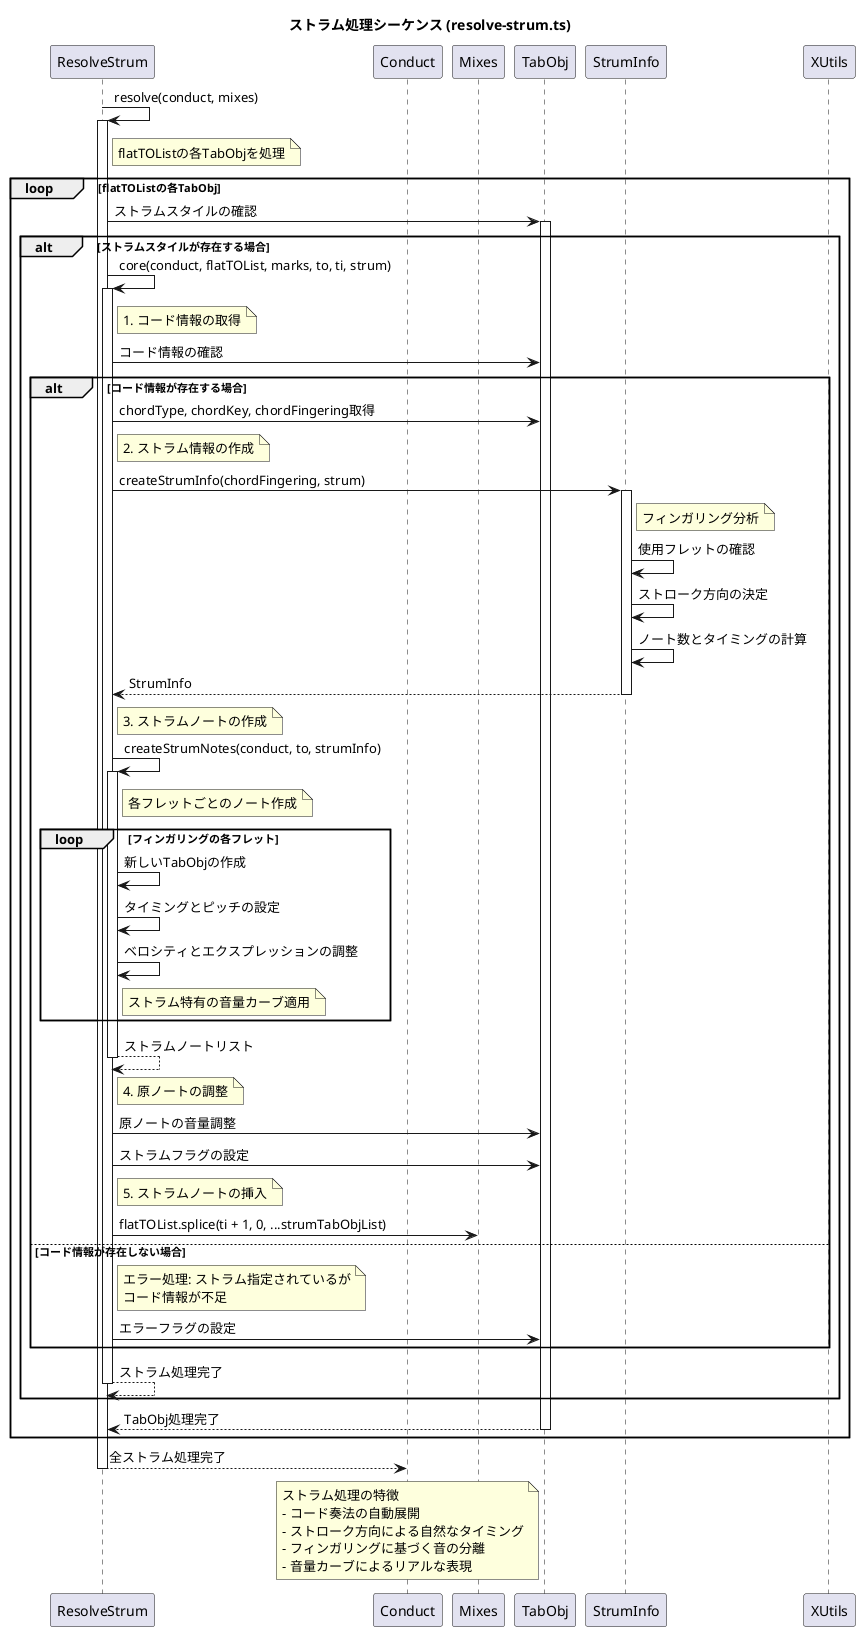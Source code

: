 @startuml resolve-strum
title ストラム処理シーケンス (resolve-strum.ts)

participant "ResolveStrum" as RS
participant "Conduct" as C
participant "Mixes" as M
participant "TabObj" as TO
participant "StrumInfo" as SI
participant "XUtils" as XU

RS -> RS: resolve(conduct, mixes)
activate RS

note right of RS: flatTOListの各TabObjを処理

loop flatTOListの各TabObj
    RS -> TO: ストラムスタイルの確認
    activate TO
    
    alt ストラムスタイルが存在する場合
        RS -> RS: core(conduct, flatTOList, marks, to, ti, strum)
        activate RS
        
        note right of RS: 1. コード情報の取得
        RS -> TO: コード情報の確認
        alt コード情報が存在する場合
            RS -> TO: chordType, chordKey, chordFingering取得
            
            note right of RS: 2. ストラム情報の作成
            RS -> SI: createStrumInfo(chordFingering, strum)
            activate SI
            
            note right of SI: フィンガリング分析
            SI -> SI: 使用フレットの確認
            SI -> SI: ストローク方向の決定
            SI -> SI: ノート数とタイミングの計算
            
            SI --> RS: StrumInfo
            deactivate SI
            
            note right of RS: 3. ストラムノートの作成
            RS -> RS: createStrumNotes(conduct, to, strumInfo)
            activate RS
            
            note right of RS: 各フレットごとのノート作成
            loop フィンガリングの各フレット
                RS -> RS: 新しいTabObjの作成
                RS -> RS: タイミングとピッチの設定
                RS -> RS: ベロシティとエクスプレッションの調整
                note right of RS: ストラム特有の音量カーブ適用
            end
            
            RS --> RS: ストラムノートリスト
            deactivate RS
            
            note right of RS: 4. 原ノートの調整
            RS -> TO: 原ノートの音量調整
            RS -> TO: ストラムフラグの設定
            
            note right of RS: 5. ストラムノートの挿入
            RS -> M: flatTOList.splice(ti + 1, 0, ...strumTabObjList)
            
        else コード情報が存在しない場合
            note right of RS: エラー処理: ストラム指定されているが\nコード情報が不足
            RS -> TO: エラーフラグの設定
        end
        
        RS --> RS: ストラム処理完了
        deactivate RS
    end
    
    TO --> RS: TabObj処理完了
    deactivate TO
end

RS --> C: 全ストラム処理完了
deactivate RS

note over C: ストラム処理の特徴\n- コード奏法の自動展開\n- ストローク方向による自然なタイミング\n- フィンガリングに基づく音の分離\n- 音量カーブによるリアルな表現

@enduml